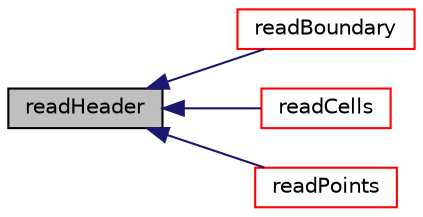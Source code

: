 digraph "readHeader"
{
  bgcolor="transparent";
  edge [fontname="Helvetica",fontsize="10",labelfontname="Helvetica",labelfontsize="10"];
  node [fontname="Helvetica",fontsize="10",shape=record];
  rankdir="LR";
  Node1 [label="readHeader",height=0.2,width=0.4,color="black", fillcolor="grey75", style="filled", fontcolor="black"];
  Node1 -> Node2 [dir="back",color="midnightblue",fontsize="10",style="solid",fontname="Helvetica"];
  Node2 [label="readBoundary",height=0.2,width=0.4,color="red",URL="$a02502.html#aaa5ec51e2b805018e53dda083fdaf762",tooltip="Read boundary (cell/face) definitions. "];
  Node1 -> Node3 [dir="back",color="midnightblue",fontsize="10",style="solid",fontname="Helvetica"];
  Node3 [label="readCells",height=0.2,width=0.4,color="red",URL="$a02502.html#ac92ac489841efbc9ad374e345bdb2cc2",tooltip="Read cell connectivities from file. "];
  Node1 -> Node4 [dir="back",color="midnightblue",fontsize="10",style="solid",fontname="Helvetica"];
  Node4 [label="readPoints",height=0.2,width=0.4,color="red",URL="$a02502.html#ac1489cb5b82a59c9fd17448d67891ea0",tooltip="Read points from file. "];
}
